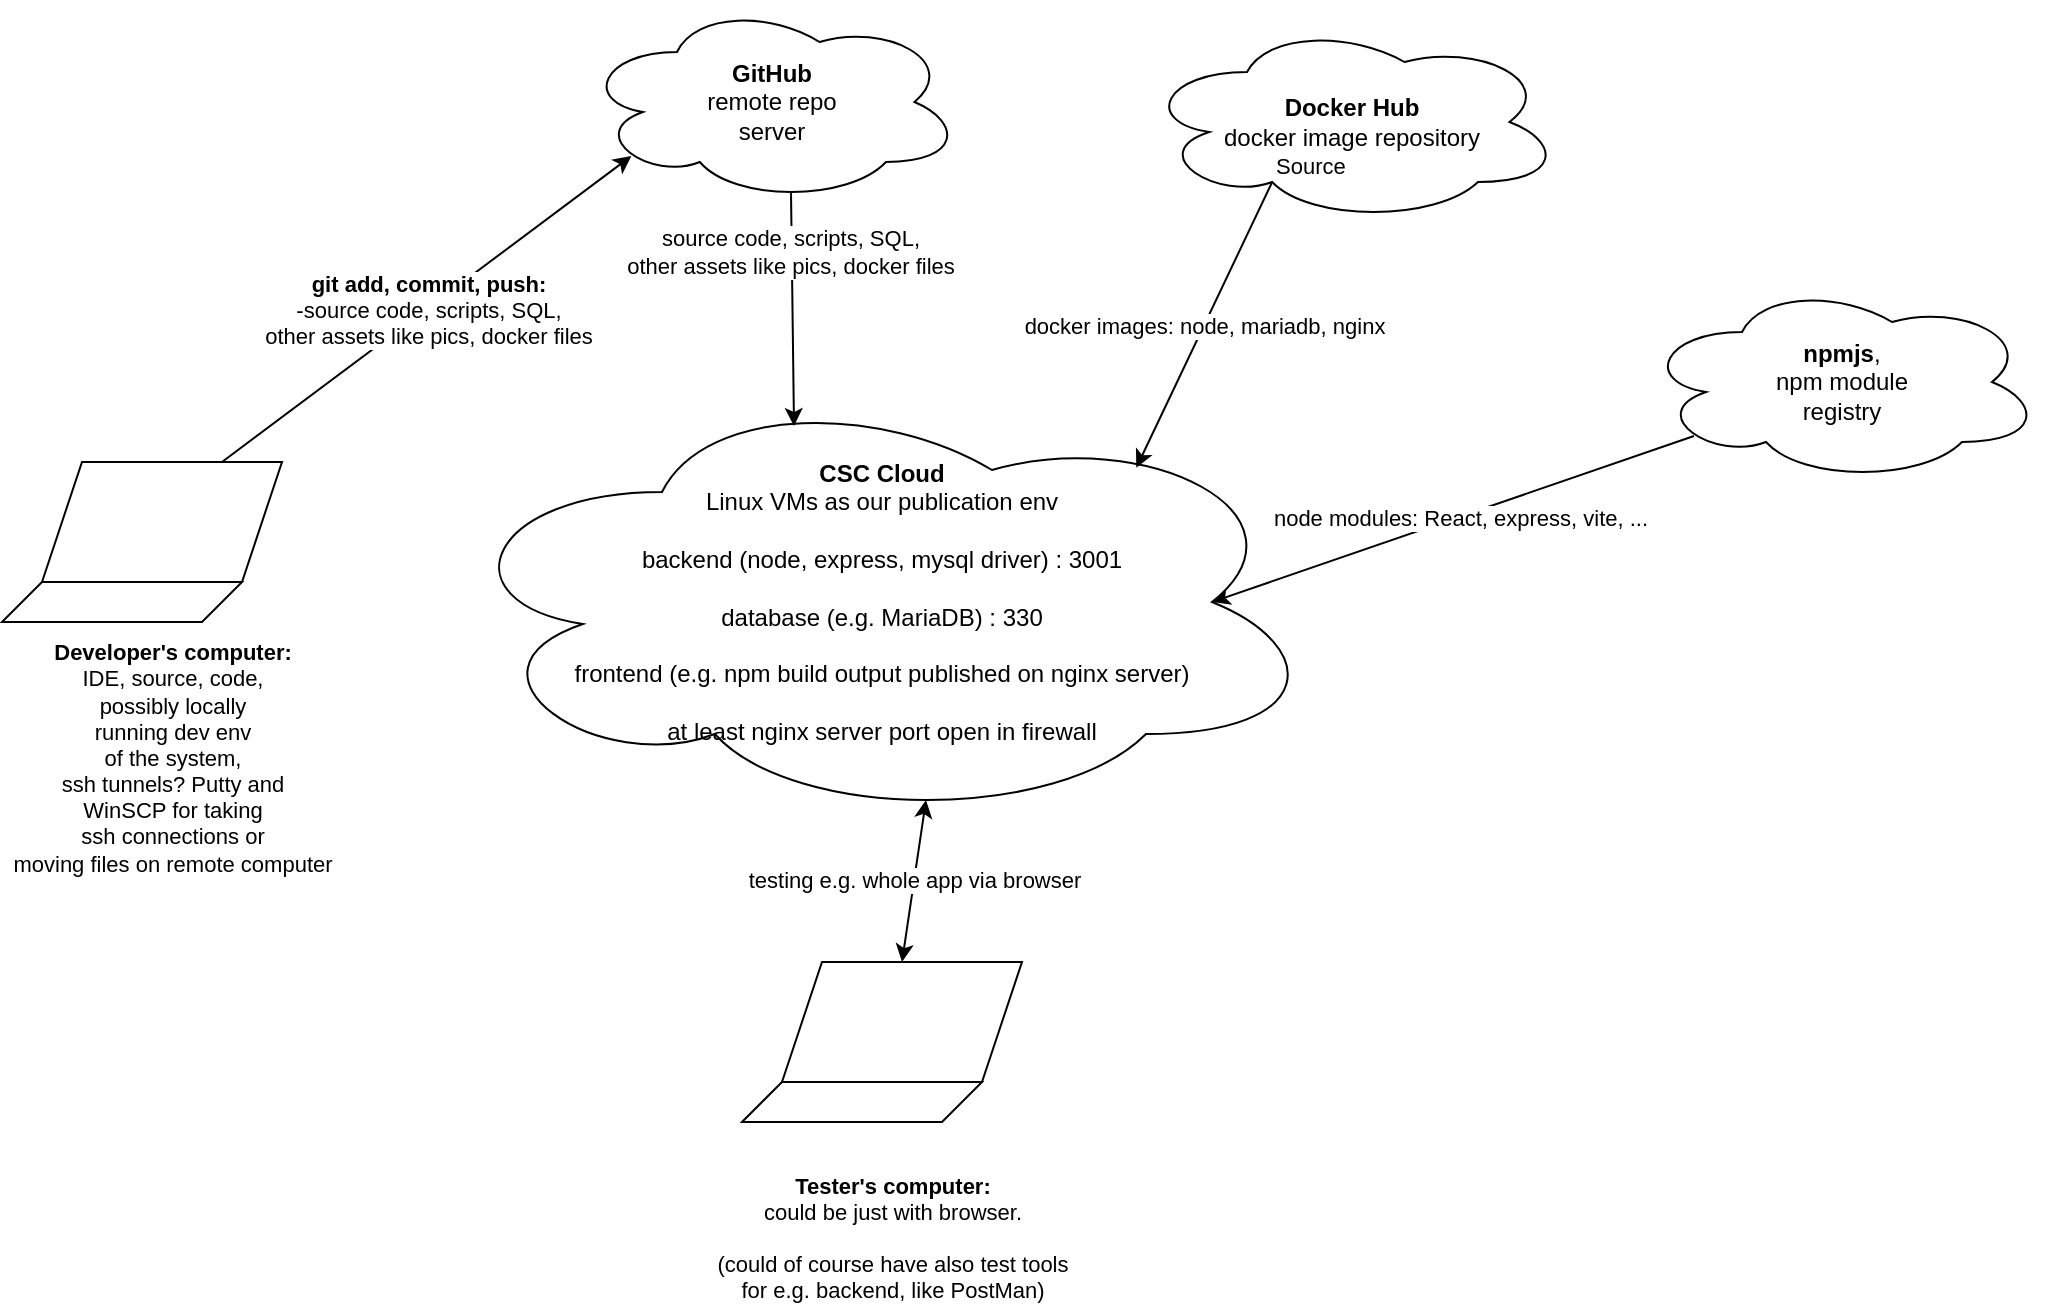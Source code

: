 <mxfile version="22.1.21" type="device">
  <diagram name="Page-1" id="IDyL27DXPiaBVKyzC-F6">
    <mxGraphModel dx="2074" dy="1179" grid="1" gridSize="10" guides="1" tooltips="1" connect="1" arrows="1" fold="1" page="1" pageScale="1" pageWidth="850" pageHeight="1100" math="0" shadow="0">
      <root>
        <mxCell id="0" />
        <mxCell id="1" parent="0" />
        <mxCell id="fQaYO53DZ5WKYQM4YWXY-22" value="" style="endArrow=classic;html=1;rounded=0;entryX=0.875;entryY=0.5;entryDx=0;entryDy=0;entryPerimeter=0;exitX=0.13;exitY=0.77;exitDx=0;exitDy=0;exitPerimeter=0;" edge="1" parent="1" source="fQaYO53DZ5WKYQM4YWXY-3" target="fQaYO53DZ5WKYQM4YWXY-4">
          <mxGeometry relative="1" as="geometry">
            <mxPoint x="730" y="290" as="sourcePoint" />
            <mxPoint x="580" y="430" as="targetPoint" />
          </mxGeometry>
        </mxCell>
        <mxCell id="fQaYO53DZ5WKYQM4YWXY-24" value="node modules: React, express, vite, ..." style="edgeLabel;html=1;align=center;verticalAlign=middle;resizable=0;points=[];" vertex="1" connectable="0" parent="fQaYO53DZ5WKYQM4YWXY-22">
          <mxGeometry x="-0.018" relative="1" as="geometry">
            <mxPoint x="1" as="offset" />
          </mxGeometry>
        </mxCell>
        <mxCell id="fQaYO53DZ5WKYQM4YWXY-1" value="&lt;b&gt;GitHub&lt;br&gt;&lt;/b&gt;remote repo&lt;br&gt;server" style="ellipse;shape=cloud;whiteSpace=wrap;html=1;" vertex="1" parent="1">
          <mxGeometry x="320" y="10" width="190" height="100" as="geometry" />
        </mxCell>
        <mxCell id="fQaYO53DZ5WKYQM4YWXY-2" value="&lt;b&gt;Docker Hub&lt;/b&gt;&lt;br&gt;docker image repository" style="ellipse;shape=cloud;whiteSpace=wrap;html=1;" vertex="1" parent="1">
          <mxGeometry x="600" y="20" width="210" height="100" as="geometry" />
        </mxCell>
        <mxCell id="fQaYO53DZ5WKYQM4YWXY-3" value="&lt;b&gt;npmjs&lt;/b&gt;, &lt;br&gt;npm module &lt;br&gt;registry" style="ellipse;shape=cloud;whiteSpace=wrap;html=1;" vertex="1" parent="1">
          <mxGeometry x="850" y="150" width="200" height="100" as="geometry" />
        </mxCell>
        <mxCell id="fQaYO53DZ5WKYQM4YWXY-4" value="&lt;b&gt;CSC Cloud&lt;/b&gt;&lt;br&gt;Linux VMs as our publication env&lt;br&gt;&lt;br&gt;backend (node, express, mysql driver) : 3001&lt;br&gt;&lt;br&gt;database (e.g. MariaDB) : 330&lt;br&gt;&lt;br&gt;frontend (e.g. npm build output published on nginx server)&lt;br&gt;&lt;br&gt;at least nginx server port open in firewall" style="ellipse;shape=cloud;whiteSpace=wrap;html=1;" vertex="1" parent="1">
          <mxGeometry x="250" y="200" width="440" height="220" as="geometry" />
        </mxCell>
        <mxCell id="fQaYO53DZ5WKYQM4YWXY-8" value="" style="group" vertex="1" connectable="0" parent="1">
          <mxGeometry x="30" y="240" width="140" height="80" as="geometry" />
        </mxCell>
        <mxCell id="fQaYO53DZ5WKYQM4YWXY-5" value="" style="shape=parallelogram;perimeter=parallelogramPerimeter;whiteSpace=wrap;html=1;fixedSize=1;" vertex="1" parent="fQaYO53DZ5WKYQM4YWXY-8">
          <mxGeometry x="20" width="120" height="60" as="geometry" />
        </mxCell>
        <mxCell id="fQaYO53DZ5WKYQM4YWXY-7" value="" style="shape=parallelogram;perimeter=parallelogramPerimeter;whiteSpace=wrap;html=1;fixedSize=1;" vertex="1" parent="fQaYO53DZ5WKYQM4YWXY-8">
          <mxGeometry y="60" width="120" height="20" as="geometry" />
        </mxCell>
        <mxCell id="fQaYO53DZ5WKYQM4YWXY-13" value="" style="group" vertex="1" connectable="0" parent="1">
          <mxGeometry x="400" y="490" width="140" height="80" as="geometry" />
        </mxCell>
        <mxCell id="fQaYO53DZ5WKYQM4YWXY-14" value="" style="shape=parallelogram;perimeter=parallelogramPerimeter;whiteSpace=wrap;html=1;fixedSize=1;" vertex="1" parent="fQaYO53DZ5WKYQM4YWXY-13">
          <mxGeometry x="20" width="120" height="60" as="geometry" />
        </mxCell>
        <mxCell id="fQaYO53DZ5WKYQM4YWXY-15" value="" style="shape=parallelogram;perimeter=parallelogramPerimeter;whiteSpace=wrap;html=1;fixedSize=1;" vertex="1" parent="fQaYO53DZ5WKYQM4YWXY-13">
          <mxGeometry y="60" width="120" height="20" as="geometry" />
        </mxCell>
        <mxCell id="fQaYO53DZ5WKYQM4YWXY-20" value="testing e.g. whole app via browser" style="endArrow=classic;startArrow=classic;html=1;rounded=0;exitX=0.5;exitY=0;exitDx=0;exitDy=0;entryX=0.55;entryY=0.95;entryDx=0;entryDy=0;entryPerimeter=0;" edge="1" parent="1" source="fQaYO53DZ5WKYQM4YWXY-14" target="fQaYO53DZ5WKYQM4YWXY-4">
          <mxGeometry width="50" height="50" relative="1" as="geometry">
            <mxPoint x="510" y="420" as="sourcePoint" />
            <mxPoint x="560" y="370" as="targetPoint" />
          </mxGeometry>
        </mxCell>
        <mxCell id="fQaYO53DZ5WKYQM4YWXY-30" value="" style="endArrow=classic;html=1;rounded=0;exitX=0.31;exitY=0.8;exitDx=0;exitDy=0;exitPerimeter=0;entryX=0.789;entryY=0.195;entryDx=0;entryDy=0;entryPerimeter=0;" edge="1" parent="1" source="fQaYO53DZ5WKYQM4YWXY-2" target="fQaYO53DZ5WKYQM4YWXY-4">
          <mxGeometry relative="1" as="geometry">
            <mxPoint x="340" y="600" as="sourcePoint" />
            <mxPoint x="500" y="600" as="targetPoint" />
          </mxGeometry>
        </mxCell>
        <mxCell id="fQaYO53DZ5WKYQM4YWXY-31" value="docker images: node, mariadb, nginx" style="edgeLabel;resizable=0;html=1;align=center;verticalAlign=middle;" connectable="0" vertex="1" parent="fQaYO53DZ5WKYQM4YWXY-30">
          <mxGeometry relative="1" as="geometry" />
        </mxCell>
        <mxCell id="fQaYO53DZ5WKYQM4YWXY-32" value="Source" style="edgeLabel;resizable=0;html=1;align=left;verticalAlign=bottom;" connectable="0" vertex="1" parent="fQaYO53DZ5WKYQM4YWXY-30">
          <mxGeometry x="-1" relative="1" as="geometry" />
        </mxCell>
        <mxCell id="fQaYO53DZ5WKYQM4YWXY-34" value="" style="endArrow=classic;html=1;rounded=0;exitX=0.55;exitY=0.95;exitDx=0;exitDy=0;exitPerimeter=0;entryX=0.4;entryY=0.1;entryDx=0;entryDy=0;entryPerimeter=0;" edge="1" parent="1" source="fQaYO53DZ5WKYQM4YWXY-1" target="fQaYO53DZ5WKYQM4YWXY-4">
          <mxGeometry relative="1" as="geometry">
            <mxPoint x="627" y="117" as="sourcePoint" />
            <mxPoint x="410" y="230" as="targetPoint" />
          </mxGeometry>
        </mxCell>
        <mxCell id="fQaYO53DZ5WKYQM4YWXY-35" value="source code, scripts, SQL, &lt;br&gt;other assets like pics, docker files" style="edgeLabel;resizable=0;html=1;align=center;verticalAlign=middle;" connectable="0" vertex="1" parent="fQaYO53DZ5WKYQM4YWXY-34">
          <mxGeometry relative="1" as="geometry">
            <mxPoint x="-1" y="-29" as="offset" />
          </mxGeometry>
        </mxCell>
        <mxCell id="fQaYO53DZ5WKYQM4YWXY-40" value="&lt;b&gt;Developer&#39;s computer:&lt;br&gt;&lt;/b&gt;IDE, source, code,&lt;br&gt;possibly locally&lt;br&gt;running dev env&lt;br&gt;of the system,&lt;br&gt;ssh tunnels? Putty and&lt;br&gt;WinSCP for taking&lt;br&gt;ssh connections or&lt;br&gt;moving files on remote computer" style="edgeLabel;resizable=0;html=1;align=center;verticalAlign=middle;spacingTop=0;spacing=12;" connectable="0" vertex="1" parent="1">
          <mxGeometry x="110.001" y="389.999" as="geometry">
            <mxPoint x="5" y="-2" as="offset" />
          </mxGeometry>
        </mxCell>
        <mxCell id="fQaYO53DZ5WKYQM4YWXY-41" value="&lt;b&gt;Tester&#39;s computer:&lt;br&gt;&lt;/b&gt;could be just with browser.&lt;br&gt;&lt;br&gt;(could of course have also test tools&lt;br&gt;for e.g. backend, like PostMan)" style="edgeLabel;resizable=0;html=1;align=center;verticalAlign=middle;spacingTop=0;spacing=12;" connectable="0" vertex="1" parent="1">
          <mxGeometry x="470.001" y="629.999" as="geometry">
            <mxPoint x="5" y="-2" as="offset" />
          </mxGeometry>
        </mxCell>
        <mxCell id="fQaYO53DZ5WKYQM4YWXY-42" value="d" style="endArrow=classic;html=1;rounded=0;exitX=0.75;exitY=0;exitDx=0;exitDy=0;entryX=0.13;entryY=0.77;entryDx=0;entryDy=0;entryPerimeter=0;" edge="1" parent="1" source="fQaYO53DZ5WKYQM4YWXY-5" target="fQaYO53DZ5WKYQM4YWXY-1">
          <mxGeometry relative="1" as="geometry">
            <mxPoint x="435" y="115" as="sourcePoint" />
            <mxPoint x="438" y="262" as="targetPoint" />
          </mxGeometry>
        </mxCell>
        <mxCell id="fQaYO53DZ5WKYQM4YWXY-43" value="&lt;b&gt;git add, commit, push:&lt;/b&gt;&lt;br&gt;-source code, scripts, SQL, &lt;br&gt;other assets like pics, docker files" style="edgeLabel;resizable=0;html=1;align=center;verticalAlign=middle;" connectable="0" vertex="1" parent="fQaYO53DZ5WKYQM4YWXY-42">
          <mxGeometry relative="1" as="geometry" />
        </mxCell>
      </root>
    </mxGraphModel>
  </diagram>
</mxfile>
